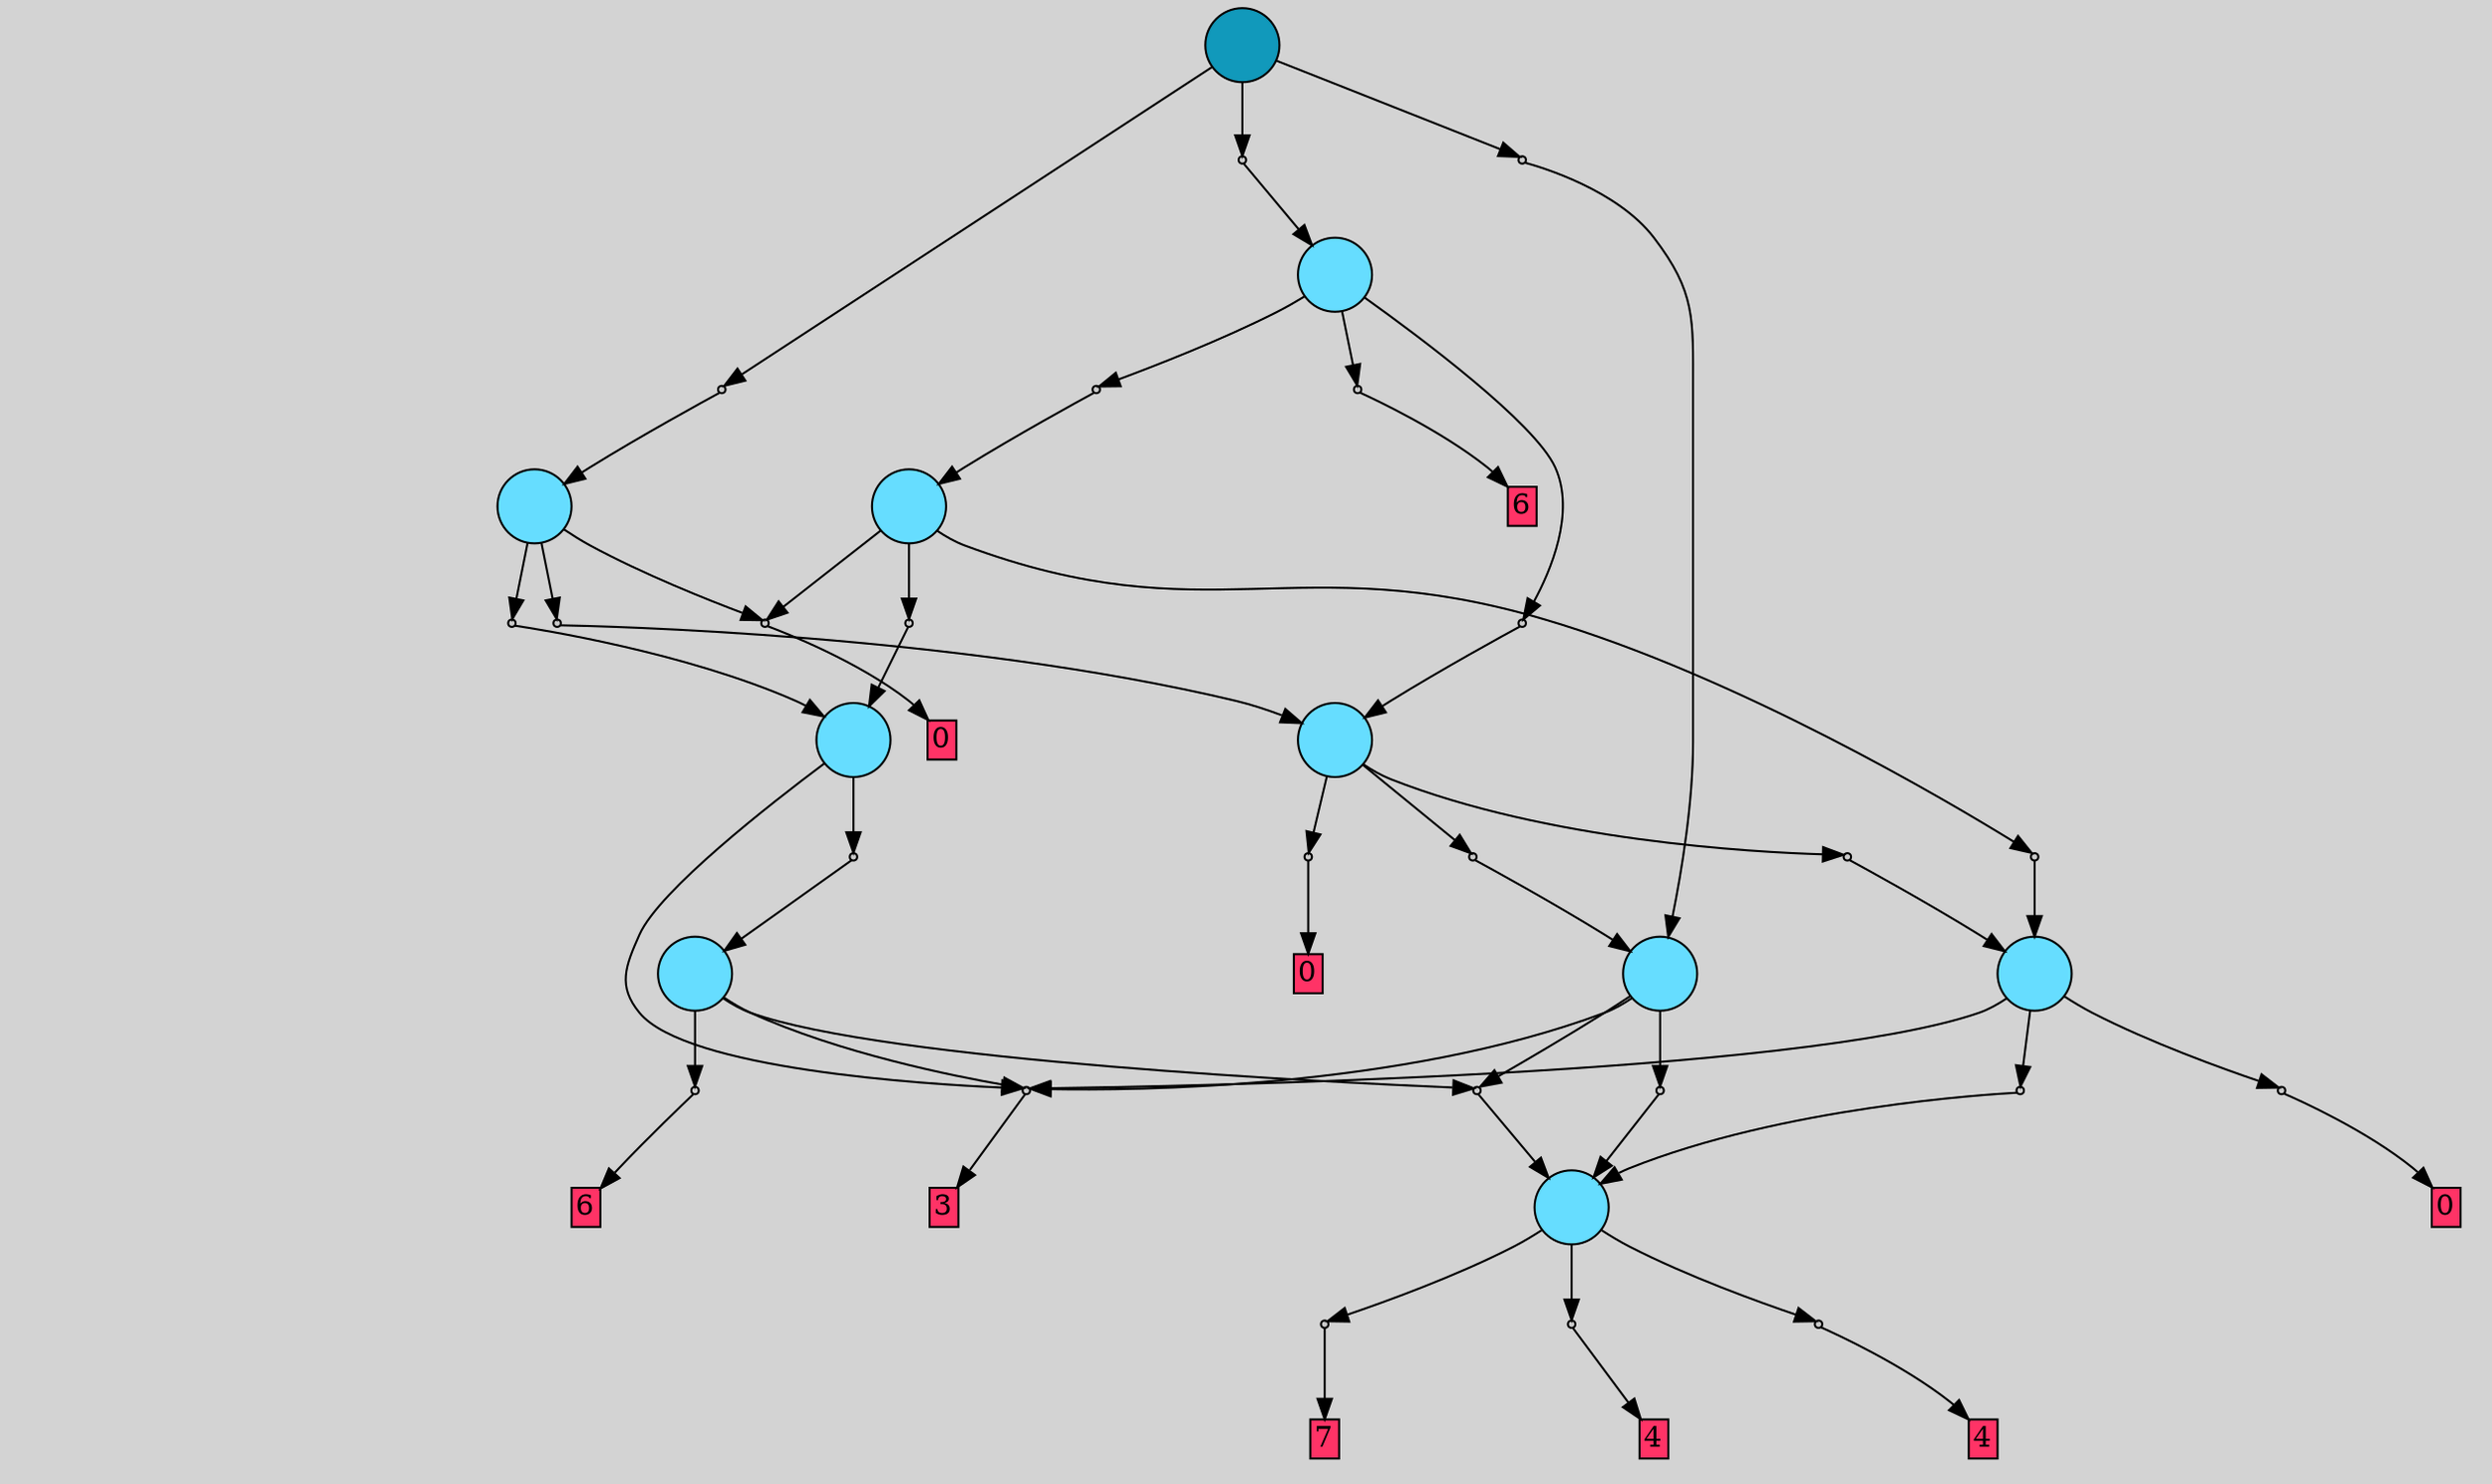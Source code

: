 // File exported with GEGELATI v1.3.1
// On the 2024-04-12 16:13:36
// With the File::TPGGraphDotExporter
digraph{
	graph[pad = "0.212, 0.055" bgcolor = lightgray]
	node[shape=circle style = filled label = ""]
		T0 [fillcolor="#66ddff"]
		T1 [fillcolor="#66ddff"]
		T2 [fillcolor="#66ddff"]
		T3 [fillcolor="#66ddff"]
		T4 [fillcolor="#66ddff"]
		T5 [fillcolor="#66ddff"]
		T6 [fillcolor="#66ddff"]
		T7 [fillcolor="#66ddff"]
		T8 [fillcolor="#66ddff"]
		T9 [fillcolor="#1199bb"]
		P0 [fillcolor="#cccccc" shape=point] //
		I0 [shape=box style=invis label="1|0&0|2#1|4&#92;n"]
		P0 -> I0[style=invis]
		A0 [fillcolor="#ff3366" shape=box margin=0.03 width=0 height=0 label="7"]
		T0 -> P0 -> A0
		P1 [fillcolor="#cccccc" shape=point] //
		I1 [shape=box style=invis label="6|0&0|6#2|2&#92;n"]
		P1 -> I1[style=invis]
		A1 [fillcolor="#ff3366" shape=box margin=0.03 width=0 height=0 label="4"]
		T0 -> P1 -> A1
		P2 [fillcolor="#cccccc" shape=point] //
		I2 [shape=box style=invis label="2|0&2|4#3|3&#92;n"]
		P2 -> I2[style=invis]
		A2 [fillcolor="#ff3366" shape=box margin=0.03 width=0 height=0 label="4"]
		T0 -> P2 -> A2
		P3 [fillcolor="#cccccc" shape=point] //
		I3 [shape=box style=invis label="6|0&3|2#0|7&#92;n"]
		P3 -> I3[style=invis]
		A3 [fillcolor="#ff3366" shape=box margin=0.03 width=0 height=0 label="3"]
		T1 -> P3 -> A3
		P4 [fillcolor="#cccccc" shape=point] //
		I4 [shape=box style=invis label="0|3&0|5#3|3&#92;n7|0&0|3#4|3&#92;n"]
		P4 -> I4[style=invis]
		T1 -> P4 -> T0
		P5 [fillcolor="#cccccc" shape=point] //
		I5 [shape=box style=invis label="7|0&1|3#4|3&#92;n"]
		P5 -> I5[style=invis]
		T1 -> P5 -> T0
		P6 [fillcolor="#cccccc" shape=point] //
		I6 [shape=box style=invis label="3|0&3|1#0|4&#92;n"]
		P6 -> I6[style=invis]
		A4 [fillcolor="#ff3366" shape=box margin=0.03 width=0 height=0 label="6"]
		T2 -> P6 -> A4
		T2 -> P5
		T2 -> P3
		P7 [fillcolor="#cccccc" shape=point] //
		I7 [shape=box style=invis label="1|0&2|4#4|0&#92;n"]
		P7 -> I7[style=invis]
		T3 -> P7 -> T0
		P8 [fillcolor="#cccccc" shape=point] //
		I8 [shape=box style=invis label="2|0&3|4#1|0&#92;n"]
		P8 -> I8[style=invis]
		A5 [fillcolor="#ff3366" shape=box margin=0.03 width=0 height=0 label="0"]
		T3 -> P8 -> A5
		T3 -> P3
		T4 -> P3
		P9 [fillcolor="#cccccc" shape=point] //
		I9 [shape=box style=invis label="7|3&4|1#2|2&#92;n2|0&4|2#0|3&#92;n"]
		P9 -> I9[style=invis]
		T4 -> P9 -> T2
		P10 [fillcolor="#cccccc" shape=point] //
		I10 [shape=box style=invis label="3|4&3|7#0|2&#92;n2|0&0|4#1|3&#92;n"]
		P10 -> I10[style=invis]
		A6 [fillcolor="#ff3366" shape=box margin=0.03 width=0 height=0 label="0"]
		T5 -> P10 -> A6
		P11 [fillcolor="#cccccc" shape=point] //
		I11 [shape=box style=invis label="3|0&1|4#0|6&#92;n"]
		P11 -> I11[style=invis]
		T5 -> P11 -> T3
		P12 [fillcolor="#cccccc" shape=point] //
		I12 [shape=box style=invis label="7|0&2|3#4|3&#92;n"]
		P12 -> I12[style=invis]
		T5 -> P12 -> T1
		P13 [fillcolor="#cccccc" shape=point] //
		I13 [shape=box style=invis label="3|0&2|2#0|5&#92;n"]
		P13 -> I13[style=invis]
		T6 -> P13 -> T4
		P14 [fillcolor="#cccccc" shape=point] //
		I14 [shape=box style=invis label="3|4&3|7#0|2&#92;n3|0&0|4#1|3&#92;n"]
		P14 -> I14[style=invis]
		A7 [fillcolor="#ff3366" shape=box margin=0.03 width=0 height=0 label="0"]
		T6 -> P14 -> A7
		P15 [fillcolor="#cccccc" shape=point] //
		I15 [shape=box style=invis label="3|0&1|4#0|6&#92;n"]
		P15 -> I15[style=invis]
		T6 -> P15 -> T3
		P16 [fillcolor="#cccccc" shape=point] //
		I16 [shape=box style=invis label="3|0&2|2#0|5&#92;n"]
		P16 -> I16[style=invis]
		T7 -> P16 -> T4
		T7 -> P14
		P17 [fillcolor="#cccccc" shape=point] //
		I17 [shape=box style=invis label="3|4&3|0#0|2&#92;n3|0&0|4#1|3&#92;n"]
		P17 -> I17[style=invis]
		T7 -> P17 -> T5
		P18 [fillcolor="#cccccc" shape=point] //
		I18 [shape=box style=invis label="3|4&3|5#0|2&#92;n6|0&0|4#1|3&#92;n"]
		P18 -> I18[style=invis]
		T8 -> P18 -> T6
		P19 [fillcolor="#cccccc" shape=point] //
		I19 [shape=box style=invis label="7|0&4|2#4|1&#92;n"]
		P19 -> I19[style=invis]
		A8 [fillcolor="#ff3366" shape=box margin=0.03 width=0 height=0 label="6"]
		T8 -> P19 -> A8
		P20 [fillcolor="#cccccc" shape=point] //
		I20 [shape=box style=invis label="3|4&3|0#0|3&#92;n3|0&0|4#1|3&#92;n"]
		P20 -> I20[style=invis]
		T8 -> P20 -> T5
		P21 [fillcolor="#cccccc" shape=point] //
		I21 [shape=box style=invis label="6|0&3|4#1|1&#92;n"]
		P21 -> I21[style=invis]
		T9 -> P21 -> T1
		P22 [fillcolor="#cccccc" shape=point] //
		I22 [shape=box style=invis label="7|0&2|3#4|3&#92;n"]
		P22 -> I22[style=invis]
		T9 -> P22 -> T8
		P23 [fillcolor="#cccccc" shape=point] //
		I23 [shape=box style=invis label="7|0&4|6#4|6&#92;n"]
		P23 -> I23[style=invis]
		T9 -> P23 -> T7
		{ rank= same T9 }
}
